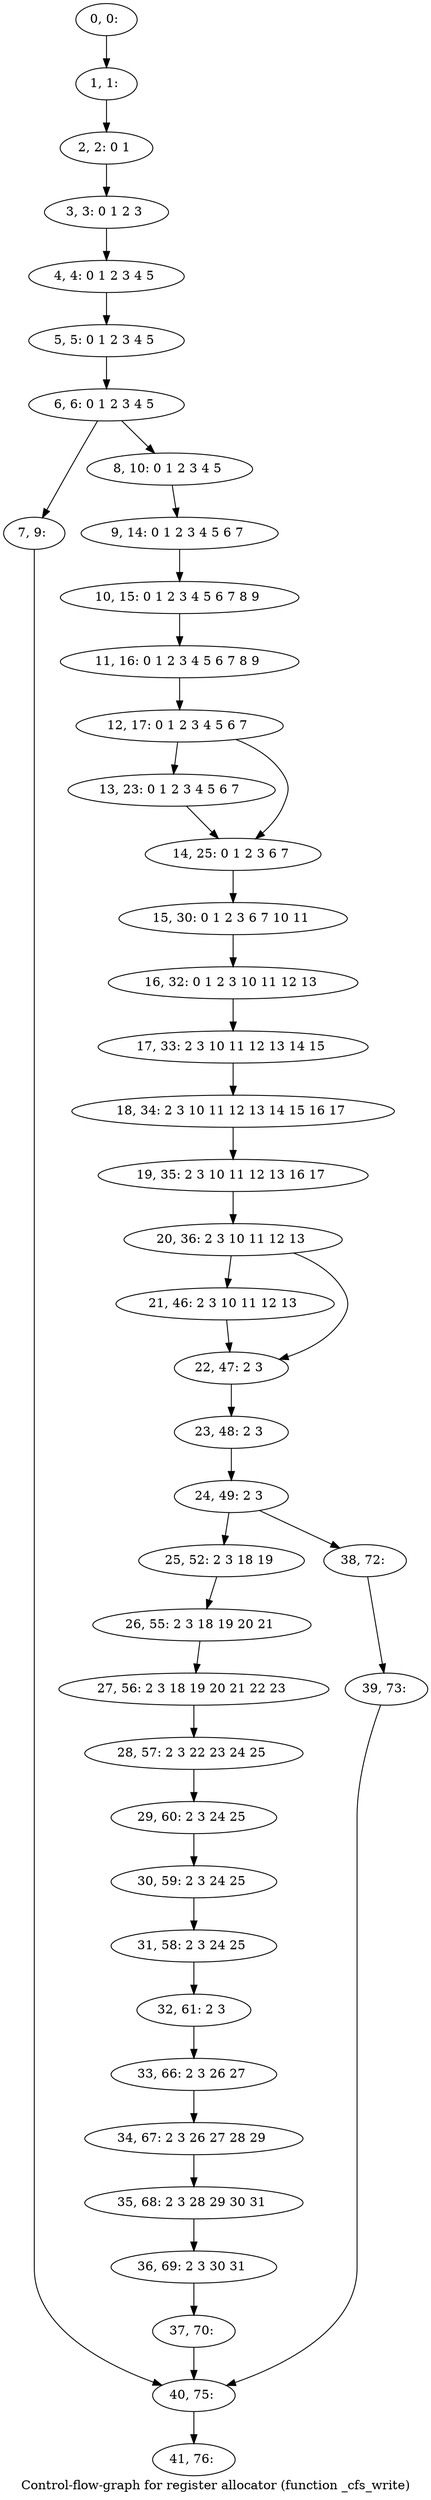 digraph G {
graph [label="Control-flow-graph for register allocator (function _cfs_write)"]
0[label="0, 0: "];
1[label="1, 1: "];
2[label="2, 2: 0 1 "];
3[label="3, 3: 0 1 2 3 "];
4[label="4, 4: 0 1 2 3 4 5 "];
5[label="5, 5: 0 1 2 3 4 5 "];
6[label="6, 6: 0 1 2 3 4 5 "];
7[label="7, 9: "];
8[label="8, 10: 0 1 2 3 4 5 "];
9[label="9, 14: 0 1 2 3 4 5 6 7 "];
10[label="10, 15: 0 1 2 3 4 5 6 7 8 9 "];
11[label="11, 16: 0 1 2 3 4 5 6 7 8 9 "];
12[label="12, 17: 0 1 2 3 4 5 6 7 "];
13[label="13, 23: 0 1 2 3 4 5 6 7 "];
14[label="14, 25: 0 1 2 3 6 7 "];
15[label="15, 30: 0 1 2 3 6 7 10 11 "];
16[label="16, 32: 0 1 2 3 10 11 12 13 "];
17[label="17, 33: 2 3 10 11 12 13 14 15 "];
18[label="18, 34: 2 3 10 11 12 13 14 15 16 17 "];
19[label="19, 35: 2 3 10 11 12 13 16 17 "];
20[label="20, 36: 2 3 10 11 12 13 "];
21[label="21, 46: 2 3 10 11 12 13 "];
22[label="22, 47: 2 3 "];
23[label="23, 48: 2 3 "];
24[label="24, 49: 2 3 "];
25[label="25, 52: 2 3 18 19 "];
26[label="26, 55: 2 3 18 19 20 21 "];
27[label="27, 56: 2 3 18 19 20 21 22 23 "];
28[label="28, 57: 2 3 22 23 24 25 "];
29[label="29, 60: 2 3 24 25 "];
30[label="30, 59: 2 3 24 25 "];
31[label="31, 58: 2 3 24 25 "];
32[label="32, 61: 2 3 "];
33[label="33, 66: 2 3 26 27 "];
34[label="34, 67: 2 3 26 27 28 29 "];
35[label="35, 68: 2 3 28 29 30 31 "];
36[label="36, 69: 2 3 30 31 "];
37[label="37, 70: "];
38[label="38, 72: "];
39[label="39, 73: "];
40[label="40, 75: "];
41[label="41, 76: "];
0->1 ;
1->2 ;
2->3 ;
3->4 ;
4->5 ;
5->6 ;
6->7 ;
6->8 ;
7->40 ;
8->9 ;
9->10 ;
10->11 ;
11->12 ;
12->13 ;
12->14 ;
13->14 ;
14->15 ;
15->16 ;
16->17 ;
17->18 ;
18->19 ;
19->20 ;
20->21 ;
20->22 ;
21->22 ;
22->23 ;
23->24 ;
24->25 ;
24->38 ;
25->26 ;
26->27 ;
27->28 ;
28->29 ;
29->30 ;
30->31 ;
31->32 ;
32->33 ;
33->34 ;
34->35 ;
35->36 ;
36->37 ;
37->40 ;
38->39 ;
39->40 ;
40->41 ;
}
